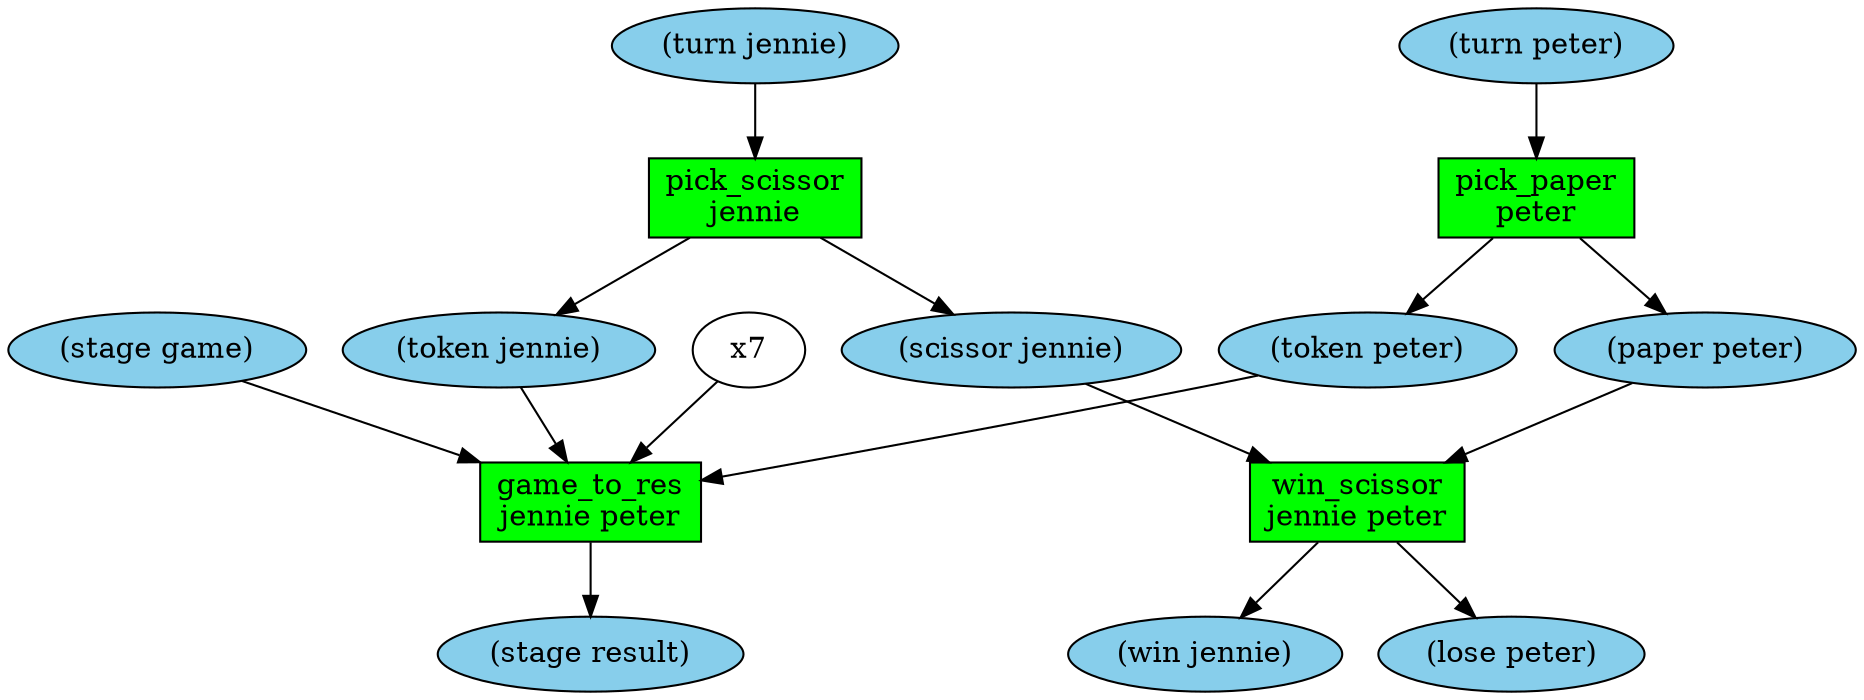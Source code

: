 digraph {
x2 [style=filled,fillcolor=skyblue,label="(turn peter)"];
x1 [style=filled,fillcolor=skyblue,label="(turn jennie)"];
x0 [style=filled,fillcolor=skyblue,label="(stage game)"];
t0 [shape=box,style=filled,fillcolor=green,label="pick_scissor\njennie"];
x4 [style=filled,fillcolor=skyblue,label="(token jennie)"];
x3 [style=filled,fillcolor=skyblue,label="(scissor jennie)"];
x1 -> t0;
t0 -> x4;
t0 -> x3;
t1 [shape=box,style=filled,fillcolor=green,label="pick_paper\npeter"];
x6 [style=filled,fillcolor=skyblue,label="(token peter)"];
x5 [style=filled,fillcolor=skyblue,label="(paper peter)"];
x2 -> t1;
t1 -> x6;
t1 -> x5;
t2 [shape=box,style=filled,fillcolor=green,label="game_to_res\njennie peter"];
x8 [style=filled,fillcolor=skyblue,label="(stage result)"];
x0 -> t2;
x7 -> t2;
x4 -> t2;
x6 -> t2;
t2 -> x8;
t3 [shape=box,style=filled,fillcolor=green,label="win_scissor\njennie peter"];
x10 [style=filled,fillcolor=skyblue,label="(lose peter)"];
x9 [style=filled,fillcolor=skyblue,label="(win jennie)"];
x3 -> t3;
x5 -> t3;
t3 -> x10;
t3 -> x9;
}